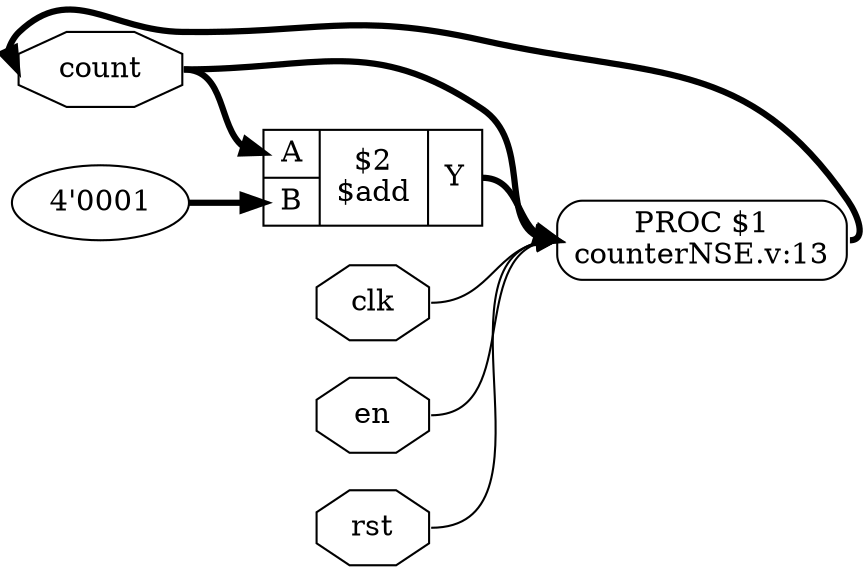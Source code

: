 digraph "counterNSE" {
rankdir="LR";
remincross=true;
n4 [ shape=octagon, label="count", color="black", fontcolor="black" ];
n5 [ shape=octagon, label="en", color="black", fontcolor="black" ];
n6 [ shape=octagon, label="rst", color="black", fontcolor="black" ];
n7 [ shape=octagon, label="clk", color="black", fontcolor="black" ];
v0 [ label="4'0001" ];
c11 [ shape=record, label="{{<p8> A|<p9> B}|$2\n$add|{<p10> Y}}" ];
p1 [shape=box, style=rounded, label="PROC $1\ncounterNSE.v:13"];
c11:p10:e -> p1:w [color="black", style="setlinewidth(3)", label=""];
p1:e -> n4:w [color="black", style="setlinewidth(3)", label=""];
n4:e -> c11:p8:w [color="black", style="setlinewidth(3)", label=""];
n4:e -> p1:w [color="black", style="setlinewidth(3)", label=""];
n5:e -> p1:w [color="black", label=""];
n6:e -> p1:w [color="black", label=""];
n7:e -> p1:w [color="black", label=""];
v0:e -> c11:p9:w [color="black", style="setlinewidth(3)", label=""];
}
